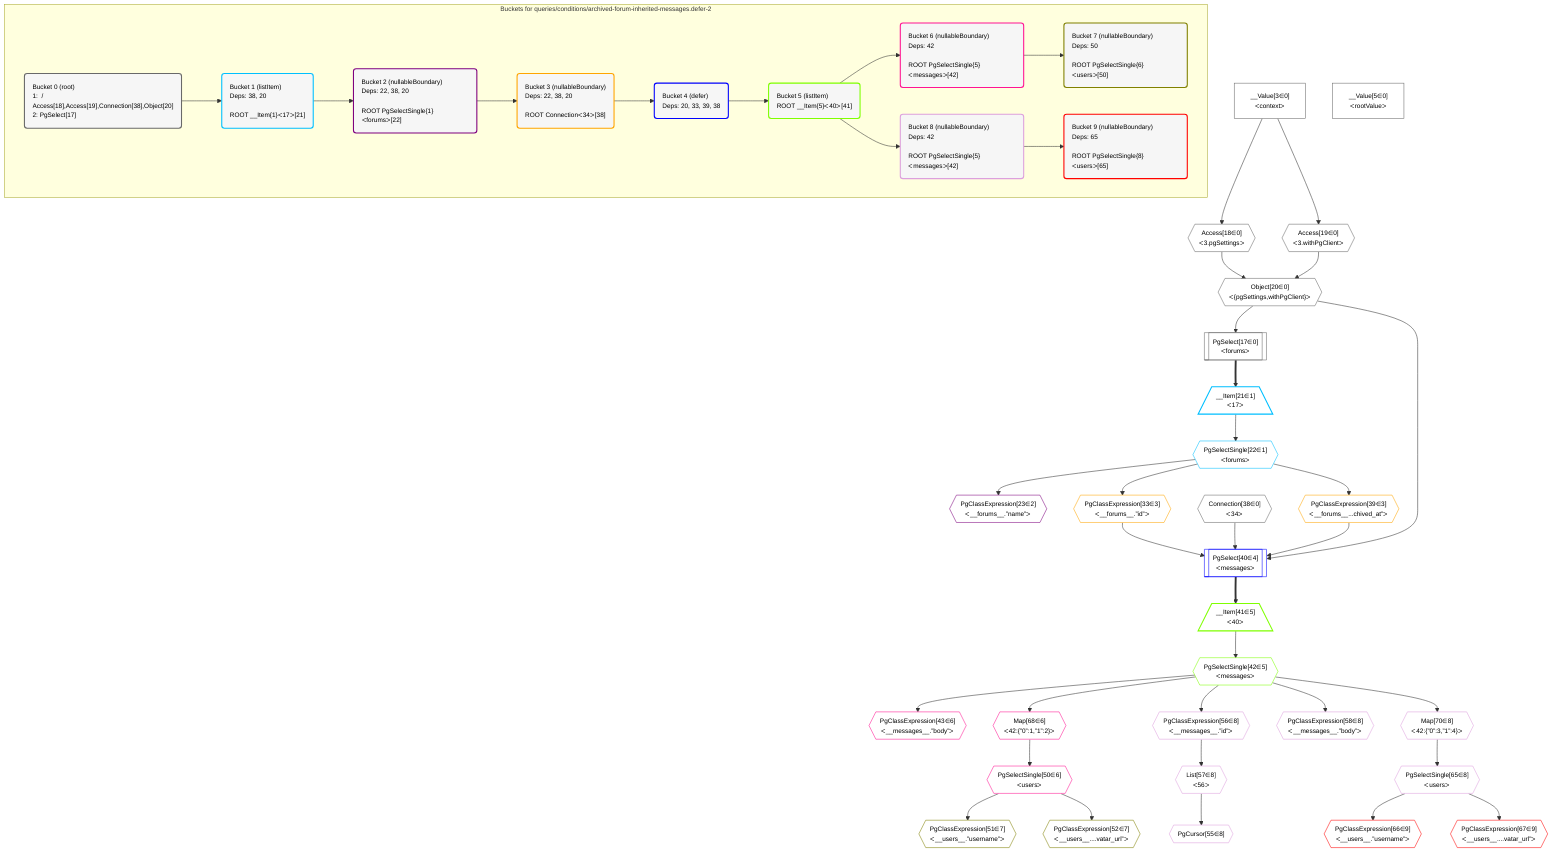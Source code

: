 %%{init: {'themeVariables': { 'fontSize': '12px'}}}%%
graph TD
    classDef path fill:#eee,stroke:#000,color:#000
    classDef plan fill:#fff,stroke-width:1px,color:#000
    classDef itemplan fill:#fff,stroke-width:2px,color:#000
    classDef unbatchedplan fill:#dff,stroke-width:1px,color:#000
    classDef sideeffectplan fill:#fcc,stroke-width:2px,color:#000
    classDef bucket fill:#f6f6f6,color:#000,stroke-width:2px,text-align:left


    %% define steps
    __Value3["__Value[3∈0]<br />ᐸcontextᐳ"]:::plan
    __Value5["__Value[5∈0]<br />ᐸrootValueᐳ"]:::plan
    Access18{{"Access[18∈0]<br />ᐸ3.pgSettingsᐳ"}}:::plan
    Access19{{"Access[19∈0]<br />ᐸ3.withPgClientᐳ"}}:::plan
    Object20{{"Object[20∈0]<br />ᐸ{pgSettings,withPgClient}ᐳ"}}:::plan
    PgSelect17[["PgSelect[17∈0]<br />ᐸforumsᐳ"]]:::plan
    __Item21[/"__Item[21∈1]<br />ᐸ17ᐳ"\]:::itemplan
    PgSelectSingle22{{"PgSelectSingle[22∈1]<br />ᐸforumsᐳ"}}:::plan
    PgClassExpression23{{"PgClassExpression[23∈2]<br />ᐸ__forums__.”name”ᐳ"}}:::plan
    PgClassExpression33{{"PgClassExpression[33∈3]<br />ᐸ__forums__.”id”ᐳ"}}:::plan
    Connection38{{"Connection[38∈0]<br />ᐸ34ᐳ"}}:::plan
    PgClassExpression39{{"PgClassExpression[39∈3]<br />ᐸ__forums__...chived_at”ᐳ"}}:::plan
    PgSelect40[["PgSelect[40∈4]<br />ᐸmessagesᐳ"]]:::plan
    __Item41[/"__Item[41∈5]<br />ᐸ40ᐳ"\]:::itemplan
    PgSelectSingle42{{"PgSelectSingle[42∈5]<br />ᐸmessagesᐳ"}}:::plan
    PgClassExpression43{{"PgClassExpression[43∈6]<br />ᐸ__messages__.”body”ᐳ"}}:::plan
    Map68{{"Map[68∈6]<br />ᐸ42:{”0”:1,”1”:2}ᐳ"}}:::plan
    PgSelectSingle50{{"PgSelectSingle[50∈6]<br />ᐸusersᐳ"}}:::plan
    PgClassExpression51{{"PgClassExpression[51∈7]<br />ᐸ__users__.”username”ᐳ"}}:::plan
    PgClassExpression52{{"PgClassExpression[52∈7]<br />ᐸ__users__....vatar_url”ᐳ"}}:::plan
    PgClassExpression56{{"PgClassExpression[56∈8]<br />ᐸ__messages__.”id”ᐳ"}}:::plan
    List57{{"List[57∈8]<br />ᐸ56ᐳ"}}:::plan
    PgCursor55{{"PgCursor[55∈8]"}}:::plan
    PgClassExpression58{{"PgClassExpression[58∈8]<br />ᐸ__messages__.”body”ᐳ"}}:::plan
    Map70{{"Map[70∈8]<br />ᐸ42:{”0”:3,”1”:4}ᐳ"}}:::plan
    PgSelectSingle65{{"PgSelectSingle[65∈8]<br />ᐸusersᐳ"}}:::plan
    PgClassExpression66{{"PgClassExpression[66∈9]<br />ᐸ__users__.”username”ᐳ"}}:::plan
    PgClassExpression67{{"PgClassExpression[67∈9]<br />ᐸ__users__....vatar_url”ᐳ"}}:::plan

    %% plan dependencies
    __Value3 --> Access18
    __Value3 --> Access19
    Access18 & Access19 --> Object20
    Object20 --> PgSelect17
    PgSelect17 ==> __Item21
    __Item21 --> PgSelectSingle22
    PgSelectSingle22 --> PgClassExpression23
    PgSelectSingle22 --> PgClassExpression33
    PgSelectSingle22 --> PgClassExpression39
    Object20 & PgClassExpression33 & PgClassExpression39 & Connection38 --> PgSelect40
    PgSelect40 ==> __Item41
    __Item41 --> PgSelectSingle42
    PgSelectSingle42 --> PgClassExpression43
    PgSelectSingle42 --> Map68
    Map68 --> PgSelectSingle50
    PgSelectSingle50 --> PgClassExpression51
    PgSelectSingle50 --> PgClassExpression52
    PgSelectSingle42 --> PgClassExpression56
    PgClassExpression56 --> List57
    List57 --> PgCursor55
    PgSelectSingle42 --> PgClassExpression58
    PgSelectSingle42 --> Map70
    Map70 --> PgSelectSingle65
    PgSelectSingle65 --> PgClassExpression66
    PgSelectSingle65 --> PgClassExpression67

    subgraph "Buckets for queries/conditions/archived-forum-inherited-messages.defer-2"
    Bucket0("Bucket 0 (root)<br />1:  / Access[18],Access[19],Connection[38],Object[20]<br />2: PgSelect[17]"):::bucket
    classDef bucket0 stroke:#696969
    class Bucket0,__Value3,__Value5,PgSelect17,Access18,Access19,Object20,Connection38 bucket0
    Bucket1("Bucket 1 (listItem)<br />Deps: 38, 20<br /><br />ROOT __Item{1}ᐸ17ᐳ[21]"):::bucket
    classDef bucket1 stroke:#00bfff
    class Bucket1,__Item21,PgSelectSingle22 bucket1
    Bucket2("Bucket 2 (nullableBoundary)<br />Deps: 22, 38, 20<br /><br />ROOT PgSelectSingle{1}ᐸforumsᐳ[22]"):::bucket
    classDef bucket2 stroke:#7f007f
    class Bucket2,PgClassExpression23 bucket2
    Bucket3("Bucket 3 (nullableBoundary)<br />Deps: 22, 38, 20<br /><br />ROOT Connectionᐸ34ᐳ[38]"):::bucket
    classDef bucket3 stroke:#ffa500
    class Bucket3,PgClassExpression33,PgClassExpression39 bucket3
    Bucket4("Bucket 4 (defer)<br />Deps: 20, 33, 39, 38"):::bucket
    classDef bucket4 stroke:#0000ff
    class Bucket4,PgSelect40 bucket4
    Bucket5("Bucket 5 (listItem)<br />ROOT __Item{5}ᐸ40ᐳ[41]"):::bucket
    classDef bucket5 stroke:#7fff00
    class Bucket5,__Item41,PgSelectSingle42 bucket5
    Bucket6("Bucket 6 (nullableBoundary)<br />Deps: 42<br /><br />ROOT PgSelectSingle{5}ᐸmessagesᐳ[42]"):::bucket
    classDef bucket6 stroke:#ff1493
    class Bucket6,PgClassExpression43,PgSelectSingle50,Map68 bucket6
    Bucket7("Bucket 7 (nullableBoundary)<br />Deps: 50<br /><br />ROOT PgSelectSingle{6}ᐸusersᐳ[50]"):::bucket
    classDef bucket7 stroke:#808000
    class Bucket7,PgClassExpression51,PgClassExpression52 bucket7
    Bucket8("Bucket 8 (nullableBoundary)<br />Deps: 42<br /><br />ROOT PgSelectSingle{5}ᐸmessagesᐳ[42]"):::bucket
    classDef bucket8 stroke:#dda0dd
    class Bucket8,PgCursor55,PgClassExpression56,List57,PgClassExpression58,PgSelectSingle65,Map70 bucket8
    Bucket9("Bucket 9 (nullableBoundary)<br />Deps: 65<br /><br />ROOT PgSelectSingle{8}ᐸusersᐳ[65]"):::bucket
    classDef bucket9 stroke:#ff0000
    class Bucket9,PgClassExpression66,PgClassExpression67 bucket9
    Bucket0 --> Bucket1
    Bucket1 --> Bucket2
    Bucket2 --> Bucket3
    Bucket3 --> Bucket4
    Bucket4 --> Bucket5
    Bucket5 --> Bucket6 & Bucket8
    Bucket6 --> Bucket7
    Bucket8 --> Bucket9
    end